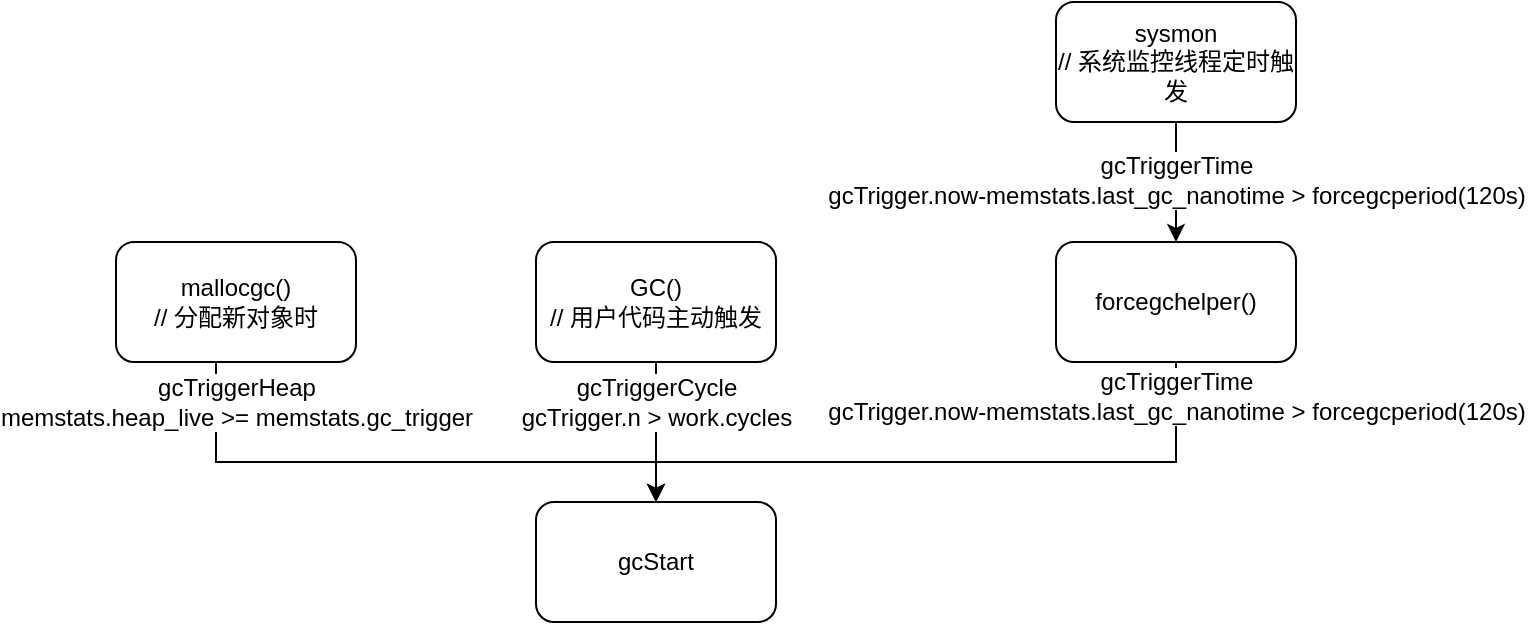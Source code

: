 <mxfile version="12.4.2" type="device" pages="1"><diagram id="khZJEWaeiiiIxuB6aSD2" name="第 1 页"><mxGraphModel dx="946" dy="725" grid="1" gridSize="10" guides="1" tooltips="1" connect="1" arrows="1" fold="1" page="1" pageScale="1" pageWidth="827" pageHeight="1169" math="0" shadow="0"><root><mxCell id="0"/><mxCell id="1" parent="0"/><mxCell id="h-mcwBPr_SwvJq5utuX2-1" value="gcStart" style="rounded=1;whiteSpace=wrap;html=1;" vertex="1" parent="1"><mxGeometry x="340" y="730" width="120" height="60" as="geometry"/></mxCell><mxCell id="h-mcwBPr_SwvJq5utuX2-2" style="edgeStyle=orthogonalEdgeStyle;rounded=0;orthogonalLoop=1;jettySize=auto;html=1;entryX=0.5;entryY=0;entryDx=0;entryDy=0;" edge="1" parent="1" source="h-mcwBPr_SwvJq5utuX2-4" target="h-mcwBPr_SwvJq5utuX2-1"><mxGeometry relative="1" as="geometry"><Array as="points"><mxPoint x="180" y="710"/><mxPoint x="400" y="710"/></Array></mxGeometry></mxCell><mxCell id="h-mcwBPr_SwvJq5utuX2-3" value="gcTriggerHeap&lt;br&gt;memstats.heap_live &amp;gt;= memstats.gc_trigger" style="text;html=1;align=center;verticalAlign=middle;resizable=0;points=[];;labelBackgroundColor=#ffffff;" vertex="1" connectable="0" parent="h-mcwBPr_SwvJq5utuX2-2"><mxGeometry x="-0.821" y="7" relative="1" as="geometry"><mxPoint x="3" y="-6" as="offset"/></mxGeometry></mxCell><mxCell id="h-mcwBPr_SwvJq5utuX2-4" value="mallocgc()&lt;br&gt;// 分配新对象时" style="rounded=1;whiteSpace=wrap;html=1;" vertex="1" parent="1"><mxGeometry x="130" y="600" width="120" height="60" as="geometry"/></mxCell><mxCell id="h-mcwBPr_SwvJq5utuX2-5" style="edgeStyle=orthogonalEdgeStyle;rounded=0;orthogonalLoop=1;jettySize=auto;html=1;entryX=0.5;entryY=0;entryDx=0;entryDy=0;" edge="1" parent="1" source="h-mcwBPr_SwvJq5utuX2-7" target="h-mcwBPr_SwvJq5utuX2-1"><mxGeometry relative="1" as="geometry"/></mxCell><mxCell id="h-mcwBPr_SwvJq5utuX2-6" value="gcTriggerCycle&lt;br&gt;gcTrigger.n &amp;gt; work.cycles" style="text;html=1;align=center;verticalAlign=middle;resizable=0;points=[];;labelBackgroundColor=#ffffff;" vertex="1" connectable="0" parent="h-mcwBPr_SwvJq5utuX2-5"><mxGeometry x="-0.171" y="1" relative="1" as="geometry"><mxPoint x="-1" y="-9" as="offset"/></mxGeometry></mxCell><mxCell id="h-mcwBPr_SwvJq5utuX2-7" value="GC()&lt;br&gt;// 用户代码主动触发" style="rounded=1;whiteSpace=wrap;html=1;" vertex="1" parent="1"><mxGeometry x="340" y="600" width="120" height="60" as="geometry"/></mxCell><mxCell id="h-mcwBPr_SwvJq5utuX2-8" style="edgeStyle=orthogonalEdgeStyle;rounded=0;orthogonalLoop=1;jettySize=auto;html=1;entryX=0.5;entryY=0;entryDx=0;entryDy=0;exitX=0.5;exitY=1;exitDx=0;exitDy=0;" edge="1" parent="1" source="h-mcwBPr_SwvJq5utuX2-10" target="h-mcwBPr_SwvJq5utuX2-1"><mxGeometry relative="1" as="geometry"><Array as="points"><mxPoint x="660" y="710"/><mxPoint x="400" y="710"/></Array></mxGeometry></mxCell><mxCell id="h-mcwBPr_SwvJq5utuX2-9" value="gcTriggerTime&lt;br&gt;gcTrigger.now-memstats.last_gc_nanotime &amp;gt; forcegcperiod(120s)" style="text;html=1;align=center;verticalAlign=middle;resizable=0;points=[];;labelBackgroundColor=#ffffff;" vertex="1" connectable="0" parent="h-mcwBPr_SwvJq5utuX2-8"><mxGeometry x="-0.796" y="1" relative="1" as="geometry"><mxPoint x="-1" y="-17" as="offset"/></mxGeometry></mxCell><mxCell id="h-mcwBPr_SwvJq5utuX2-10" value="forcegchelper()" style="rounded=1;whiteSpace=wrap;html=1;" vertex="1" parent="1"><mxGeometry x="600" y="600" width="120" height="60" as="geometry"/></mxCell><mxCell id="h-mcwBPr_SwvJq5utuX2-11" style="edgeStyle=orthogonalEdgeStyle;rounded=0;orthogonalLoop=1;jettySize=auto;html=1;entryX=0.5;entryY=0;entryDx=0;entryDy=0;" edge="1" parent="1" source="h-mcwBPr_SwvJq5utuX2-13" target="h-mcwBPr_SwvJq5utuX2-10"><mxGeometry relative="1" as="geometry"/></mxCell><mxCell id="h-mcwBPr_SwvJq5utuX2-12" value="gcTriggerTime&lt;br&gt;gcTrigger.now-memstats.last_gc_nanotime &amp;gt; forcegcperiod(120s)" style="text;html=1;align=center;verticalAlign=middle;resizable=0;points=[];;labelBackgroundColor=#ffffff;" vertex="1" connectable="0" parent="h-mcwBPr_SwvJq5utuX2-11"><mxGeometry x="-0.029" relative="1" as="geometry"><mxPoint as="offset"/></mxGeometry></mxCell><mxCell id="h-mcwBPr_SwvJq5utuX2-13" value="sysmon&lt;br&gt;// 系统监控线程定时触发" style="rounded=1;whiteSpace=wrap;html=1;" vertex="1" parent="1"><mxGeometry x="600" y="480" width="120" height="60" as="geometry"/></mxCell></root></mxGraphModel></diagram></mxfile>